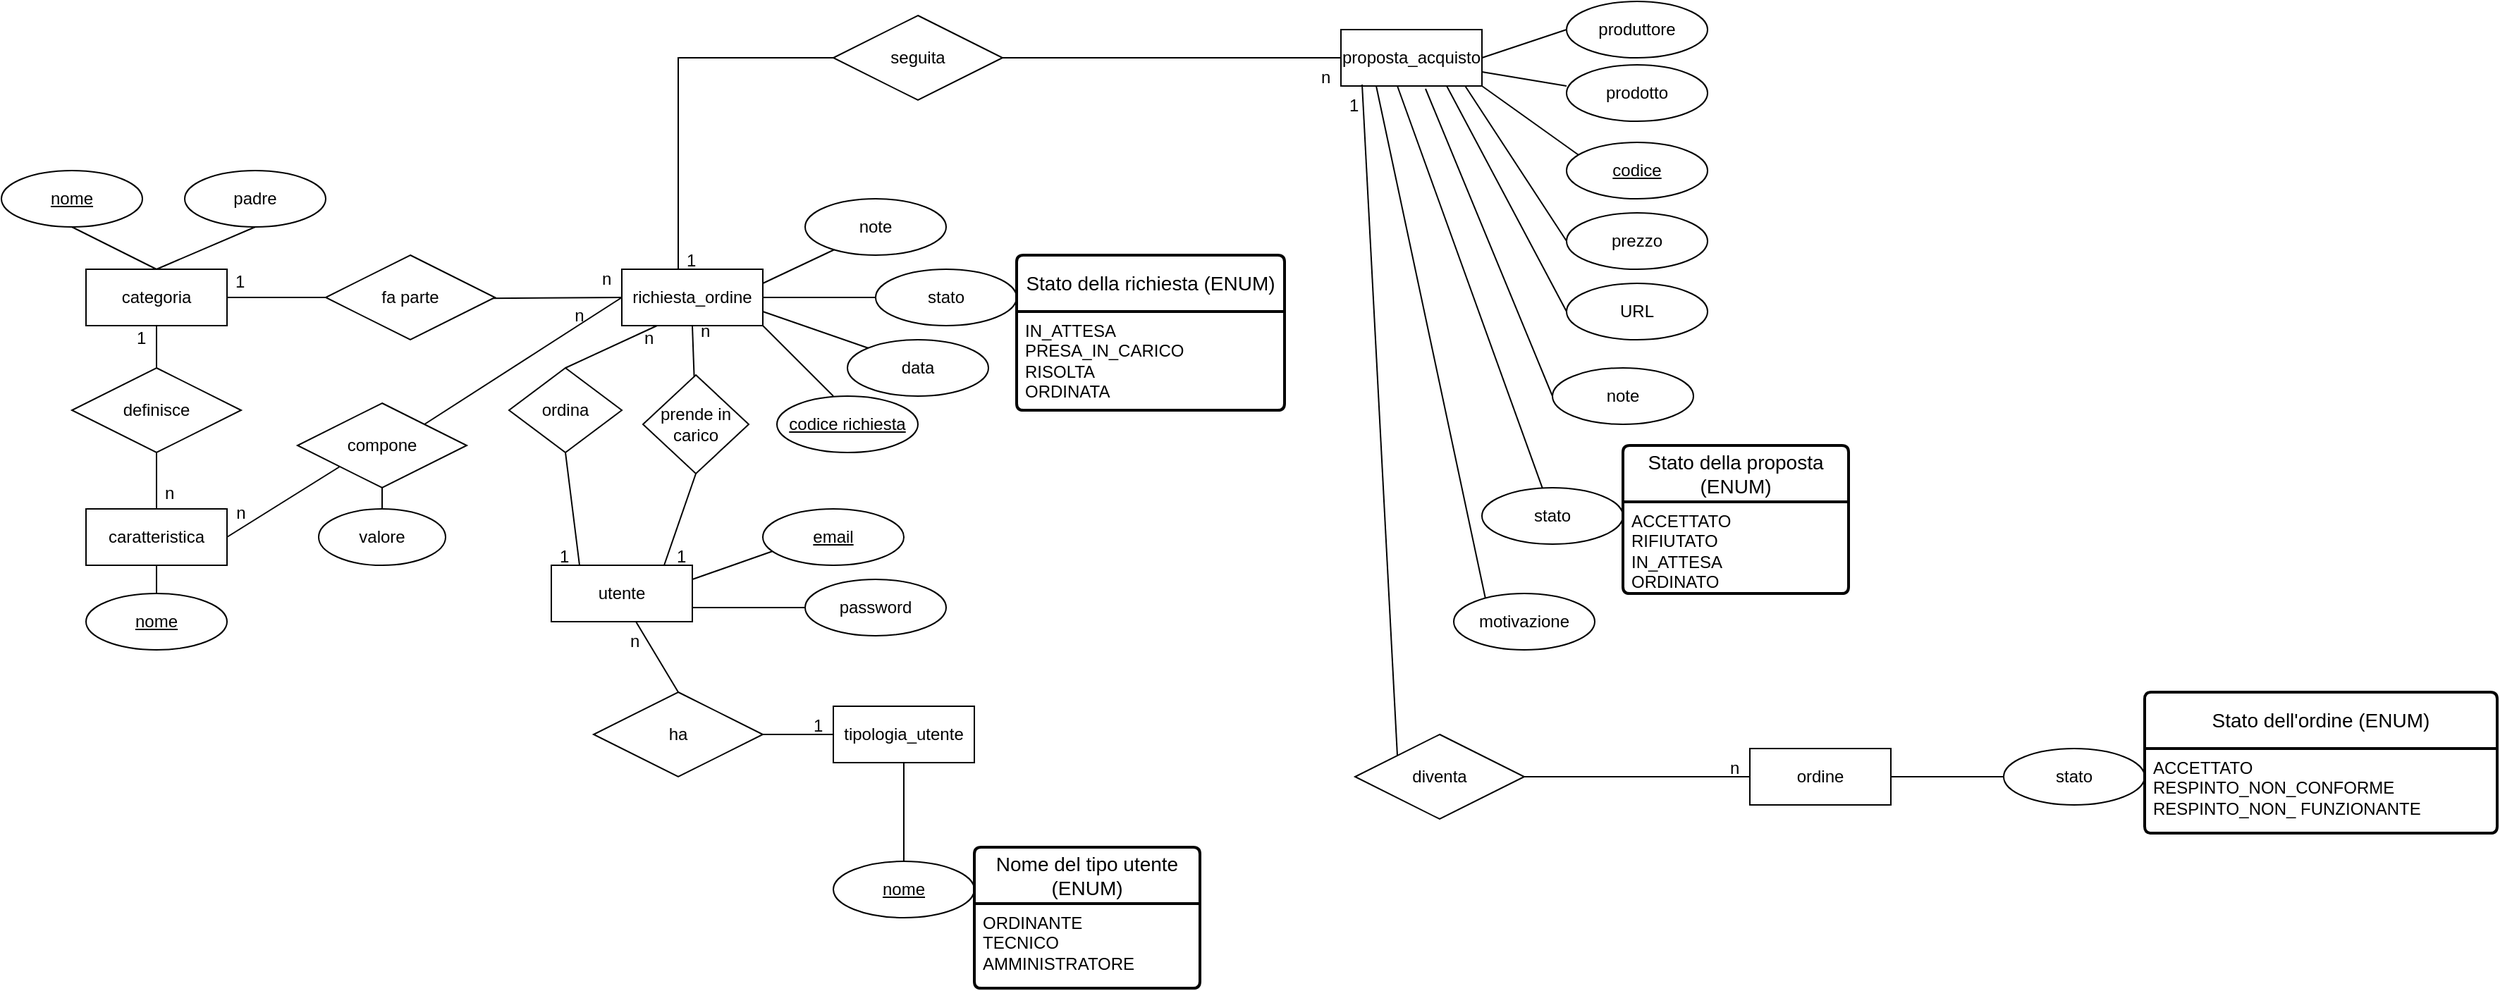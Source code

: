 <mxfile version="24.7.6">
  <diagram name="Page-1" id="NV8bkWCi1r46Ss_pfdNT">
    <mxGraphModel dx="1322" dy="627" grid="1" gridSize="10" guides="1" tooltips="1" connect="1" arrows="1" fold="1" page="1" pageScale="1" pageWidth="850" pageHeight="1100" math="0" shadow="0">
      <root>
        <mxCell id="0" />
        <mxCell id="1" parent="0" />
        <mxCell id="7v5UEaMuyqe8QDUwAqOd-81" value="caratteristica" style="whiteSpace=wrap;html=1;align=center;" parent="1" vertex="1">
          <mxGeometry x="140" y="360" width="100" height="40" as="geometry" />
        </mxCell>
        <mxCell id="7v5UEaMuyqe8QDUwAqOd-82" value="richiesta_ordine" style="whiteSpace=wrap;html=1;align=center;" parent="1" vertex="1">
          <mxGeometry x="520" y="190" width="100" height="40" as="geometry" />
        </mxCell>
        <mxCell id="7v5UEaMuyqe8QDUwAqOd-83" value="compone" style="shape=rhombus;perimeter=rhombusPerimeter;whiteSpace=wrap;html=1;align=center;" parent="1" vertex="1">
          <mxGeometry x="290" y="285" width="120" height="60" as="geometry" />
        </mxCell>
        <mxCell id="7v5UEaMuyqe8QDUwAqOd-84" value="" style="endArrow=none;html=1;rounded=0;entryX=0.5;entryY=1;entryDx=0;entryDy=0;exitX=0.5;exitY=0;exitDx=0;exitDy=0;" parent="1" source="7v5UEaMuyqe8QDUwAqOd-85" target="7v5UEaMuyqe8QDUwAqOd-83" edge="1">
          <mxGeometry width="50" height="50" relative="1" as="geometry">
            <mxPoint x="350" y="340" as="sourcePoint" />
            <mxPoint x="330" y="310" as="targetPoint" />
          </mxGeometry>
        </mxCell>
        <mxCell id="7v5UEaMuyqe8QDUwAqOd-85" value="valore" style="ellipse;whiteSpace=wrap;html=1;" parent="1" vertex="1">
          <mxGeometry x="305" y="360" width="90" height="40" as="geometry" />
        </mxCell>
        <mxCell id="7v5UEaMuyqe8QDUwAqOd-86" value="" style="endArrow=none;html=1;rounded=0;exitX=0.5;exitY=0;exitDx=0;exitDy=0;entryX=0.5;entryY=1;entryDx=0;entryDy=0;" parent="1" source="7v5UEaMuyqe8QDUwAqOd-81" target="7v5UEaMuyqe8QDUwAqOd-92" edge="1">
          <mxGeometry width="50" height="50" relative="1" as="geometry">
            <mxPoint x="290" y="200" as="sourcePoint" />
            <mxPoint x="340" y="150" as="targetPoint" />
          </mxGeometry>
        </mxCell>
        <mxCell id="7v5UEaMuyqe8QDUwAqOd-87" value="" style="endArrow=none;html=1;rounded=0;entryX=0;entryY=0.5;entryDx=0;entryDy=0;exitX=0.967;exitY=0.51;exitDx=0;exitDy=0;exitPerimeter=0;" parent="1" source="LzhHTXdj2_SCo1Qwo-w6-12" target="7v5UEaMuyqe8QDUwAqOd-82" edge="1">
          <mxGeometry width="50" height="50" relative="1" as="geometry">
            <mxPoint x="460" y="190" as="sourcePoint" />
            <mxPoint x="500" y="160" as="targetPoint" />
          </mxGeometry>
        </mxCell>
        <mxCell id="7v5UEaMuyqe8QDUwAqOd-89" value="categoria" style="rounded=0;whiteSpace=wrap;html=1;" parent="1" vertex="1">
          <mxGeometry x="140" y="190" width="100" height="40" as="geometry" />
        </mxCell>
        <mxCell id="7v5UEaMuyqe8QDUwAqOd-92" value="definisce" style="shape=rhombus;perimeter=rhombusPerimeter;whiteSpace=wrap;html=1;align=center;" parent="1" vertex="1">
          <mxGeometry x="130" y="260" width="120" height="60" as="geometry" />
        </mxCell>
        <mxCell id="7v5UEaMuyqe8QDUwAqOd-99" value="n" style="text;strokeColor=none;fillColor=none;spacingLeft=4;spacingRight=4;overflow=hidden;rotatable=0;points=[[0,0.5],[1,0.5]];portConstraint=eastwest;fontSize=12;whiteSpace=wrap;html=1;" parent="1" vertex="1">
          <mxGeometry x="190" y="335" width="30" height="25" as="geometry" />
        </mxCell>
        <mxCell id="7v5UEaMuyqe8QDUwAqOd-101" value="n" style="text;strokeColor=none;fillColor=none;spacingLeft=4;spacingRight=4;overflow=hidden;rotatable=0;points=[[0,0.5],[1,0.5]];portConstraint=eastwest;fontSize=12;whiteSpace=wrap;html=1;" parent="1" vertex="1">
          <mxGeometry x="500" y="182.5" width="40" height="30" as="geometry" />
        </mxCell>
        <mxCell id="7v5UEaMuyqe8QDUwAqOd-102" value="" style="endArrow=none;html=1;rounded=0;exitX=1;exitY=0.25;exitDx=0;exitDy=0;entryX=0.23;entryY=0.875;entryDx=0;entryDy=0;entryPerimeter=0;" parent="1" source="7v5UEaMuyqe8QDUwAqOd-82" target="7v5UEaMuyqe8QDUwAqOd-106" edge="1">
          <mxGeometry width="50" height="50" relative="1" as="geometry">
            <mxPoint x="620" y="210" as="sourcePoint" />
            <mxPoint x="670" y="180" as="targetPoint" />
          </mxGeometry>
        </mxCell>
        <mxCell id="7v5UEaMuyqe8QDUwAqOd-103" value="" style="endArrow=none;html=1;rounded=0;exitX=1;exitY=0.5;exitDx=0;exitDy=0;" parent="1" source="7v5UEaMuyqe8QDUwAqOd-82" target="7v5UEaMuyqe8QDUwAqOd-107" edge="1">
          <mxGeometry width="50" height="50" relative="1" as="geometry">
            <mxPoint x="660" y="250" as="sourcePoint" />
            <mxPoint x="670" y="210" as="targetPoint" />
          </mxGeometry>
        </mxCell>
        <mxCell id="7v5UEaMuyqe8QDUwAqOd-104" value="" style="endArrow=none;html=1;rounded=0;exitX=1;exitY=0.75;exitDx=0;exitDy=0;entryX=0;entryY=0;entryDx=0;entryDy=0;" parent="1" source="7v5UEaMuyqe8QDUwAqOd-82" target="7v5UEaMuyqe8QDUwAqOd-108" edge="1">
          <mxGeometry width="50" height="50" relative="1" as="geometry">
            <mxPoint x="640" y="300" as="sourcePoint" />
            <mxPoint x="670" y="240" as="targetPoint" />
          </mxGeometry>
        </mxCell>
        <mxCell id="7v5UEaMuyqe8QDUwAqOd-105" value="" style="endArrow=none;html=1;rounded=0;entryX=1;entryY=1;entryDx=0;entryDy=0;" parent="1" target="7v5UEaMuyqe8QDUwAqOd-82" edge="1">
          <mxGeometry width="50" height="50" relative="1" as="geometry">
            <mxPoint x="670" y="280" as="sourcePoint" />
            <mxPoint x="660" y="240" as="targetPoint" />
          </mxGeometry>
        </mxCell>
        <mxCell id="7v5UEaMuyqe8QDUwAqOd-106" value="note" style="ellipse;whiteSpace=wrap;html=1;align=center;" parent="1" vertex="1">
          <mxGeometry x="650" y="140" width="100" height="40" as="geometry" />
        </mxCell>
        <mxCell id="7v5UEaMuyqe8QDUwAqOd-107" value="stato" style="ellipse;whiteSpace=wrap;html=1;align=center;" parent="1" vertex="1">
          <mxGeometry x="700" y="190" width="100" height="40" as="geometry" />
        </mxCell>
        <mxCell id="7v5UEaMuyqe8QDUwAqOd-108" value="data" style="ellipse;whiteSpace=wrap;html=1;align=center;" parent="1" vertex="1">
          <mxGeometry x="680" y="240" width="100" height="40" as="geometry" />
        </mxCell>
        <mxCell id="7v5UEaMuyqe8QDUwAqOd-109" value="&lt;u&gt;codice richiesta&lt;/u&gt;" style="ellipse;whiteSpace=wrap;html=1;align=center;" parent="1" vertex="1">
          <mxGeometry x="630" y="280" width="100" height="40" as="geometry" />
        </mxCell>
        <mxCell id="7v5UEaMuyqe8QDUwAqOd-112" value="" style="endArrow=none;html=1;rounded=0;entryX=0.25;entryY=1;entryDx=0;entryDy=0;exitX=0.5;exitY=0;exitDx=0;exitDy=0;" parent="1" source="7v5UEaMuyqe8QDUwAqOd-113" target="7v5UEaMuyqe8QDUwAqOd-82" edge="1">
          <mxGeometry width="50" height="50" relative="1" as="geometry">
            <mxPoint x="520" y="270" as="sourcePoint" />
            <mxPoint x="550" y="280" as="targetPoint" />
          </mxGeometry>
        </mxCell>
        <mxCell id="7v5UEaMuyqe8QDUwAqOd-113" value="ordina" style="rhombus;whiteSpace=wrap;html=1;" parent="1" vertex="1">
          <mxGeometry x="440" y="260" width="80" height="60" as="geometry" />
        </mxCell>
        <mxCell id="7v5UEaMuyqe8QDUwAqOd-114" value="prende in carico" style="rhombus;whiteSpace=wrap;html=1;" parent="1" vertex="1">
          <mxGeometry x="535" y="265" width="75" height="70" as="geometry" />
        </mxCell>
        <mxCell id="7v5UEaMuyqe8QDUwAqOd-115" value="" style="endArrow=none;html=1;rounded=0;entryX=0.5;entryY=1;entryDx=0;entryDy=0;" parent="1" source="7v5UEaMuyqe8QDUwAqOd-114" target="7v5UEaMuyqe8QDUwAqOd-82" edge="1">
          <mxGeometry width="50" height="50" relative="1" as="geometry">
            <mxPoint x="520" y="400" as="sourcePoint" />
            <mxPoint x="570" y="350" as="targetPoint" />
          </mxGeometry>
        </mxCell>
        <mxCell id="7v5UEaMuyqe8QDUwAqOd-116" value="" style="endArrow=none;html=1;rounded=0;exitX=0.5;exitY=1;exitDx=0;exitDy=0;" parent="1" source="7v5UEaMuyqe8QDUwAqOd-113" edge="1">
          <mxGeometry width="50" height="50" relative="1" as="geometry">
            <mxPoint x="450" y="400" as="sourcePoint" />
            <mxPoint x="490" y="400" as="targetPoint" />
          </mxGeometry>
        </mxCell>
        <mxCell id="7v5UEaMuyqe8QDUwAqOd-117" value="" style="endArrow=none;html=1;rounded=0;entryX=0.5;entryY=1;entryDx=0;entryDy=0;" parent="1" target="7v5UEaMuyqe8QDUwAqOd-114" edge="1">
          <mxGeometry width="50" height="50" relative="1" as="geometry">
            <mxPoint x="550" y="400" as="sourcePoint" />
            <mxPoint x="590" y="350" as="targetPoint" />
          </mxGeometry>
        </mxCell>
        <mxCell id="7v5UEaMuyqe8QDUwAqOd-118" value="utente" style="whiteSpace=wrap;html=1;align=center;" parent="1" vertex="1">
          <mxGeometry x="470" y="400" width="100" height="40" as="geometry" />
        </mxCell>
        <mxCell id="7v5UEaMuyqe8QDUwAqOd-119" value="" style="endArrow=none;html=1;rounded=0;exitX=0.438;exitY=1;exitDx=0;exitDy=0;entryX=0.07;entryY=0.75;entryDx=0;entryDy=0;entryPerimeter=0;exitPerimeter=0;" parent="1" source="7v5UEaMuyqe8QDUwAqOd-125" target="7v5UEaMuyqe8QDUwAqOd-126" edge="1">
          <mxGeometry relative="1" as="geometry">
            <mxPoint x="570" y="410" as="sourcePoint" />
            <mxPoint x="630" y="410" as="targetPoint" />
          </mxGeometry>
        </mxCell>
        <mxCell id="7v5UEaMuyqe8QDUwAqOd-121" value="1" style="text;strokeColor=none;fillColor=none;spacingLeft=4;spacingRight=4;overflow=hidden;rotatable=0;points=[[0,0.5],[1,0.5]];portConstraint=eastwest;fontSize=12;whiteSpace=wrap;html=1;" parent="1" vertex="1">
          <mxGeometry x="470" y="380" width="40" height="30" as="geometry" />
        </mxCell>
        <mxCell id="7v5UEaMuyqe8QDUwAqOd-123" value="n" style="text;strokeColor=none;fillColor=none;spacingLeft=4;spacingRight=4;overflow=hidden;rotatable=0;points=[[0,0.5],[1,0.5]];portConstraint=eastwest;fontSize=12;whiteSpace=wrap;html=1;" parent="1" vertex="1">
          <mxGeometry x="530" y="225" width="40" height="30" as="geometry" />
        </mxCell>
        <mxCell id="7v5UEaMuyqe8QDUwAqOd-124" value="n" style="text;strokeColor=none;fillColor=none;spacingLeft=4;spacingRight=4;overflow=hidden;rotatable=0;points=[[0,0.5],[1,0.5]];portConstraint=eastwest;fontSize=12;whiteSpace=wrap;html=1;" parent="1" vertex="1">
          <mxGeometry x="570" y="220" width="40" height="30" as="geometry" />
        </mxCell>
        <mxCell id="7v5UEaMuyqe8QDUwAqOd-125" value="1" style="text;strokeColor=none;fillColor=none;spacingLeft=4;spacingRight=4;overflow=hidden;rotatable=0;points=[[0,0.5],[1,0.5]];portConstraint=eastwest;fontSize=12;whiteSpace=wrap;html=1;" parent="1" vertex="1">
          <mxGeometry x="552.5" y="380" width="40" height="30" as="geometry" />
        </mxCell>
        <mxCell id="7v5UEaMuyqe8QDUwAqOd-126" value="&lt;u&gt;email&lt;/u&gt;" style="ellipse;whiteSpace=wrap;html=1;align=center;" parent="1" vertex="1">
          <mxGeometry x="620" y="360" width="100" height="40" as="geometry" />
        </mxCell>
        <mxCell id="7v5UEaMuyqe8QDUwAqOd-127" value="" style="endArrow=none;html=1;rounded=0;exitX=1;exitY=0.75;exitDx=0;exitDy=0;" parent="1" source="7v5UEaMuyqe8QDUwAqOd-118" edge="1">
          <mxGeometry relative="1" as="geometry">
            <mxPoint x="610" y="470" as="sourcePoint" />
            <mxPoint x="650" y="430" as="targetPoint" />
          </mxGeometry>
        </mxCell>
        <mxCell id="7v5UEaMuyqe8QDUwAqOd-128" value="password" style="ellipse;whiteSpace=wrap;html=1;align=center;" parent="1" vertex="1">
          <mxGeometry x="650" y="410" width="100" height="40" as="geometry" />
        </mxCell>
        <mxCell id="7v5UEaMuyqe8QDUwAqOd-129" value="" style="endArrow=none;html=1;rounded=0;" parent="1" edge="1">
          <mxGeometry relative="1" as="geometry">
            <mxPoint x="530" y="440" as="sourcePoint" />
            <mxPoint x="560" y="490" as="targetPoint" />
          </mxGeometry>
        </mxCell>
        <mxCell id="7v5UEaMuyqe8QDUwAqOd-130" value="tipologia_utente" style="whiteSpace=wrap;html=1;align=center;" parent="1" vertex="1">
          <mxGeometry x="670" y="500" width="100" height="40" as="geometry" />
        </mxCell>
        <mxCell id="7v5UEaMuyqe8QDUwAqOd-131" value="n" style="text;strokeColor=none;fillColor=none;spacingLeft=4;spacingRight=4;overflow=hidden;rotatable=0;points=[[0,0.5],[1,0.5]];portConstraint=eastwest;fontSize=12;whiteSpace=wrap;html=1;" parent="1" vertex="1">
          <mxGeometry x="520" y="440" width="40" height="30" as="geometry" />
        </mxCell>
        <mxCell id="7v5UEaMuyqe8QDUwAqOd-132" value="1" style="text;strokeColor=none;fillColor=none;spacingLeft=4;spacingRight=4;overflow=hidden;rotatable=0;points=[[0,0.5],[1,0.5]];portConstraint=eastwest;fontSize=12;whiteSpace=wrap;html=1;" parent="1" vertex="1">
          <mxGeometry x="650" y="500" width="40" height="30" as="geometry" />
        </mxCell>
        <mxCell id="7v5UEaMuyqe8QDUwAqOd-133" value="" style="endArrow=none;html=1;rounded=0;exitX=0.5;exitY=1;exitDx=0;exitDy=0;" parent="1" source="7v5UEaMuyqe8QDUwAqOd-130" edge="1">
          <mxGeometry relative="1" as="geometry">
            <mxPoint x="750" y="509.5" as="sourcePoint" />
            <mxPoint x="720" y="630" as="targetPoint" />
          </mxGeometry>
        </mxCell>
        <mxCell id="7v5UEaMuyqe8QDUwAqOd-134" value="&lt;u&gt;nome&lt;/u&gt;" style="ellipse;whiteSpace=wrap;html=1;align=center;" parent="1" vertex="1">
          <mxGeometry x="670" y="610" width="100" height="40" as="geometry" />
        </mxCell>
        <mxCell id="7v5UEaMuyqe8QDUwAqOd-136" value="&lt;u&gt;nome&lt;/u&gt;" style="ellipse;whiteSpace=wrap;html=1;align=center;" parent="1" vertex="1">
          <mxGeometry x="80" y="120" width="100" height="40" as="geometry" />
        </mxCell>
        <mxCell id="7v5UEaMuyqe8QDUwAqOd-138" value="padre" style="ellipse;whiteSpace=wrap;html=1;align=center;" parent="1" vertex="1">
          <mxGeometry x="210" y="120" width="100" height="40" as="geometry" />
        </mxCell>
        <mxCell id="7v5UEaMuyqe8QDUwAqOd-140" value="&lt;u&gt;nome&lt;/u&gt;" style="ellipse;whiteSpace=wrap;html=1;align=center;" parent="1" vertex="1">
          <mxGeometry x="140" y="420" width="100" height="40" as="geometry" />
        </mxCell>
        <mxCell id="7v5UEaMuyqe8QDUwAqOd-141" value="" style="endArrow=none;html=1;rounded=0;" parent="1" edge="1">
          <mxGeometry relative="1" as="geometry">
            <mxPoint x="560" y="190" as="sourcePoint" />
            <mxPoint x="670" y="40" as="targetPoint" />
            <Array as="points">
              <mxPoint x="560" y="40" />
            </Array>
          </mxGeometry>
        </mxCell>
        <mxCell id="7v5UEaMuyqe8QDUwAqOd-142" value="seguita" style="shape=rhombus;perimeter=rhombusPerimeter;whiteSpace=wrap;html=1;align=center;" parent="1" vertex="1">
          <mxGeometry x="670" y="10" width="120" height="60" as="geometry" />
        </mxCell>
        <mxCell id="7v5UEaMuyqe8QDUwAqOd-144" value="proposta_acquisto" style="whiteSpace=wrap;html=1;align=center;" parent="1" vertex="1">
          <mxGeometry x="1030" y="20" width="100" height="40" as="geometry" />
        </mxCell>
        <mxCell id="7v5UEaMuyqe8QDUwAqOd-145" value="1" style="text;strokeColor=none;fillColor=none;spacingLeft=4;spacingRight=4;overflow=hidden;rotatable=0;points=[[0,0.5],[1,0.5]];portConstraint=eastwest;fontSize=12;whiteSpace=wrap;html=1;" parent="1" vertex="1">
          <mxGeometry x="560" y="170" width="40" height="30" as="geometry" />
        </mxCell>
        <mxCell id="7v5UEaMuyqe8QDUwAqOd-146" value="n" style="text;strokeColor=none;fillColor=none;spacingLeft=4;spacingRight=4;overflow=hidden;rotatable=0;points=[[0,0.5],[1,0.5]];portConstraint=eastwest;fontSize=12;whiteSpace=wrap;html=1;" parent="1" vertex="1">
          <mxGeometry x="1010" y="40" width="20" height="20" as="geometry" />
        </mxCell>
        <mxCell id="7v5UEaMuyqe8QDUwAqOd-147" value="ha" style="shape=rhombus;perimeter=rhombusPerimeter;whiteSpace=wrap;html=1;align=center;" parent="1" vertex="1">
          <mxGeometry x="500" y="490" width="120" height="60" as="geometry" />
        </mxCell>
        <mxCell id="7v5UEaMuyqe8QDUwAqOd-148" value="" style="endArrow=none;html=1;rounded=0;entryX=0;entryY=0.5;entryDx=0;entryDy=0;" parent="1" target="7v5UEaMuyqe8QDUwAqOd-130" edge="1">
          <mxGeometry relative="1" as="geometry">
            <mxPoint x="620" y="520" as="sourcePoint" />
            <mxPoint x="780" y="520" as="targetPoint" />
          </mxGeometry>
        </mxCell>
        <mxCell id="7v5UEaMuyqe8QDUwAqOd-150" value="" style="endArrow=none;html=1;rounded=0;exitX=1;exitY=0.5;exitDx=0;exitDy=0;" parent="1" source="7v5UEaMuyqe8QDUwAqOd-144" edge="1">
          <mxGeometry relative="1" as="geometry">
            <mxPoint x="1130" y="30" as="sourcePoint" />
            <mxPoint x="1190" y="20" as="targetPoint" />
          </mxGeometry>
        </mxCell>
        <mxCell id="7v5UEaMuyqe8QDUwAqOd-151" value="produttore" style="ellipse;whiteSpace=wrap;html=1;align=center;" parent="1" vertex="1">
          <mxGeometry x="1190" width="100" height="40" as="geometry" />
        </mxCell>
        <mxCell id="7v5UEaMuyqe8QDUwAqOd-152" value="" style="endArrow=none;html=1;rounded=0;exitX=1;exitY=0.75;exitDx=0;exitDy=0;" parent="1" source="7v5UEaMuyqe8QDUwAqOd-144" edge="1">
          <mxGeometry relative="1" as="geometry">
            <mxPoint x="1090" y="70" as="sourcePoint" />
            <mxPoint x="1190" y="60" as="targetPoint" />
          </mxGeometry>
        </mxCell>
        <mxCell id="7v5UEaMuyqe8QDUwAqOd-153" value="prodotto" style="ellipse;whiteSpace=wrap;html=1;align=center;" parent="1" vertex="1">
          <mxGeometry x="1190" y="45" width="100" height="40" as="geometry" />
        </mxCell>
        <mxCell id="7v5UEaMuyqe8QDUwAqOd-154" value="" style="endArrow=none;html=1;rounded=0;exitX=1;exitY=1;exitDx=0;exitDy=0;" parent="1" source="7v5UEaMuyqe8QDUwAqOd-144" edge="1">
          <mxGeometry relative="1" as="geometry">
            <mxPoint x="1150" y="100" as="sourcePoint" />
            <mxPoint x="1200" y="110" as="targetPoint" />
          </mxGeometry>
        </mxCell>
        <mxCell id="7v5UEaMuyqe8QDUwAqOd-155" value="&lt;u&gt;codice&lt;/u&gt;" style="ellipse;whiteSpace=wrap;html=1;align=center;" parent="1" vertex="1">
          <mxGeometry x="1190" y="100" width="100" height="40" as="geometry" />
        </mxCell>
        <mxCell id="7v5UEaMuyqe8QDUwAqOd-157" value="" style="endArrow=none;html=1;rounded=0;exitX=0.75;exitY=1;exitDx=0;exitDy=0;entryX=0;entryY=0.5;entryDx=0;entryDy=0;" parent="1" source="7v5UEaMuyqe8QDUwAqOd-144" target="7v5UEaMuyqe8QDUwAqOd-158" edge="1">
          <mxGeometry relative="1" as="geometry">
            <mxPoint x="1030" y="210" as="sourcePoint" />
            <mxPoint x="1160" y="150" as="targetPoint" />
          </mxGeometry>
        </mxCell>
        <mxCell id="7v5UEaMuyqe8QDUwAqOd-158" value="URL" style="ellipse;whiteSpace=wrap;html=1;align=center;" parent="1" vertex="1">
          <mxGeometry x="1190" y="200" width="100" height="40" as="geometry" />
        </mxCell>
        <mxCell id="7v5UEaMuyqe8QDUwAqOd-160" value="" style="endArrow=none;html=1;rounded=0;exitX=0.6;exitY=1.05;exitDx=0;exitDy=0;entryX=0;entryY=0.5;entryDx=0;entryDy=0;exitPerimeter=0;" parent="1" source="7v5UEaMuyqe8QDUwAqOd-144" target="7v5UEaMuyqe8QDUwAqOd-161" edge="1">
          <mxGeometry relative="1" as="geometry">
            <mxPoint x="1070" y="70" as="sourcePoint" />
            <mxPoint x="1140" y="200" as="targetPoint" />
          </mxGeometry>
        </mxCell>
        <mxCell id="7v5UEaMuyqe8QDUwAqOd-161" value="note" style="ellipse;whiteSpace=wrap;html=1;align=center;" parent="1" vertex="1">
          <mxGeometry x="1180" y="260" width="100" height="40" as="geometry" />
        </mxCell>
        <mxCell id="7v5UEaMuyqe8QDUwAqOd-162" value="" style="endArrow=none;html=1;rounded=0;" parent="1" target="7v5UEaMuyqe8QDUwAqOd-163" edge="1">
          <mxGeometry relative="1" as="geometry">
            <mxPoint x="1070" y="60" as="sourcePoint" />
            <mxPoint x="1160" y="260" as="targetPoint" />
          </mxGeometry>
        </mxCell>
        <mxCell id="7v5UEaMuyqe8QDUwAqOd-163" value="stato" style="ellipse;whiteSpace=wrap;html=1;align=center;" parent="1" vertex="1">
          <mxGeometry x="1130" y="345" width="100" height="40" as="geometry" />
        </mxCell>
        <mxCell id="7v5UEaMuyqe8QDUwAqOd-164" value="Stato della proposta (ENUM)" style="swimlane;childLayout=stackLayout;horizontal=1;startSize=40;horizontalStack=0;rounded=1;fontSize=14;fontStyle=0;strokeWidth=2;resizeParent=0;resizeLast=1;shadow=0;dashed=0;align=center;arcSize=4;whiteSpace=wrap;html=1;" parent="1" vertex="1">
          <mxGeometry x="1230" y="315" width="160" height="105" as="geometry" />
        </mxCell>
        <mxCell id="7v5UEaMuyqe8QDUwAqOd-165" value="ACCETTATO&lt;div&gt;RIFIUTATO&lt;/div&gt;&lt;div&gt;IN_ATTESA&lt;/div&gt;&lt;div&gt;ORDINATO&lt;/div&gt;" style="align=left;strokeColor=none;fillColor=none;spacingLeft=4;fontSize=12;verticalAlign=top;resizable=0;rotatable=0;part=1;html=1;" parent="7v5UEaMuyqe8QDUwAqOd-164" vertex="1">
          <mxGeometry y="40" width="160" height="65" as="geometry" />
        </mxCell>
        <mxCell id="7v5UEaMuyqe8QDUwAqOd-166" value="" style="endArrow=none;html=1;rounded=0;exitX=0.25;exitY=1;exitDx=0;exitDy=0;entryX=0.23;entryY=0.15;entryDx=0;entryDy=0;entryPerimeter=0;" parent="1" source="7v5UEaMuyqe8QDUwAqOd-144" target="7v5UEaMuyqe8QDUwAqOd-167" edge="1">
          <mxGeometry relative="1" as="geometry">
            <mxPoint x="990" y="380" as="sourcePoint" />
            <mxPoint x="1150" y="380" as="targetPoint" />
          </mxGeometry>
        </mxCell>
        <mxCell id="7v5UEaMuyqe8QDUwAqOd-167" value="motivazione" style="ellipse;whiteSpace=wrap;html=1;align=center;" parent="1" vertex="1">
          <mxGeometry x="1110" y="420" width="100" height="40" as="geometry" />
        </mxCell>
        <mxCell id="7v5UEaMuyqe8QDUwAqOd-170" value="" style="endArrow=none;html=1;rounded=0;exitX=0.15;exitY=0.975;exitDx=0;exitDy=0;exitPerimeter=0;entryX=0;entryY=0;entryDx=0;entryDy=0;" parent="1" source="7v5UEaMuyqe8QDUwAqOd-144" target="7v5UEaMuyqe8QDUwAqOd-171" edge="1">
          <mxGeometry relative="1" as="geometry">
            <mxPoint x="950" y="340" as="sourcePoint" />
            <mxPoint x="1100" y="470" as="targetPoint" />
          </mxGeometry>
        </mxCell>
        <mxCell id="7v5UEaMuyqe8QDUwAqOd-171" value="diventa" style="shape=rhombus;perimeter=rhombusPerimeter;whiteSpace=wrap;html=1;align=center;" parent="1" vertex="1">
          <mxGeometry x="1040" y="520" width="120" height="60" as="geometry" />
        </mxCell>
        <mxCell id="7v5UEaMuyqe8QDUwAqOd-172" value="1" style="text;strokeColor=none;fillColor=none;spacingLeft=4;spacingRight=4;overflow=hidden;rotatable=0;points=[[0,0.5],[1,0.5]];portConstraint=eastwest;fontSize=12;whiteSpace=wrap;html=1;" parent="1" vertex="1">
          <mxGeometry x="1030" y="60" width="40" height="30" as="geometry" />
        </mxCell>
        <mxCell id="7v5UEaMuyqe8QDUwAqOd-173" value="" style="endArrow=none;html=1;rounded=0;" parent="1" edge="1">
          <mxGeometry relative="1" as="geometry">
            <mxPoint x="1160" y="550" as="sourcePoint" />
            <mxPoint x="1320" y="550" as="targetPoint" />
          </mxGeometry>
        </mxCell>
        <mxCell id="7v5UEaMuyqe8QDUwAqOd-174" value="n" style="text;strokeColor=none;fillColor=none;spacingLeft=4;spacingRight=4;overflow=hidden;rotatable=0;points=[[0,0.5],[1,0.5]];portConstraint=eastwest;fontSize=12;whiteSpace=wrap;html=1;" parent="1" vertex="1">
          <mxGeometry x="1300" y="530" width="40" height="30" as="geometry" />
        </mxCell>
        <mxCell id="7v5UEaMuyqe8QDUwAqOd-175" value="ordine" style="whiteSpace=wrap;html=1;align=center;" parent="1" vertex="1">
          <mxGeometry x="1320" y="530" width="100" height="40" as="geometry" />
        </mxCell>
        <mxCell id="7v5UEaMuyqe8QDUwAqOd-176" value="" style="endArrow=none;html=1;rounded=0;" parent="1" edge="1">
          <mxGeometry relative="1" as="geometry">
            <mxPoint x="1420" y="550" as="sourcePoint" />
            <mxPoint x="1500" y="550" as="targetPoint" />
          </mxGeometry>
        </mxCell>
        <mxCell id="7v5UEaMuyqe8QDUwAqOd-177" value="stato" style="ellipse;whiteSpace=wrap;html=1;align=center;" parent="1" vertex="1">
          <mxGeometry x="1500" y="530" width="100" height="40" as="geometry" />
        </mxCell>
        <mxCell id="7v5UEaMuyqe8QDUwAqOd-178" value="Stato dell&#39;ordine (ENUM)" style="swimlane;childLayout=stackLayout;horizontal=1;startSize=40;horizontalStack=0;rounded=1;fontSize=14;fontStyle=0;strokeWidth=2;resizeParent=0;resizeLast=1;shadow=0;dashed=0;align=center;arcSize=4;whiteSpace=wrap;html=1;" parent="1" vertex="1">
          <mxGeometry x="1600" y="490" width="250" height="100" as="geometry" />
        </mxCell>
        <mxCell id="7v5UEaMuyqe8QDUwAqOd-179" value="ACCETTATO&lt;div&gt;RESPINTO_NON_CONFORME&lt;/div&gt;&lt;div&gt;&lt;span style=&quot;background-color: initial;&quot;&gt;RESPINTO_&lt;/span&gt;NON_ FUNZIONANTE&lt;/div&gt;" style="align=left;strokeColor=none;fillColor=none;spacingLeft=4;fontSize=12;verticalAlign=top;resizable=0;rotatable=0;part=1;html=1;" parent="7v5UEaMuyqe8QDUwAqOd-178" vertex="1">
          <mxGeometry y="40" width="250" height="60" as="geometry" />
        </mxCell>
        <mxCell id="LzhHTXdj2_SCo1Qwo-w6-1" value="Nome del tipo utente (ENUM)" style="swimlane;childLayout=stackLayout;horizontal=1;startSize=40;horizontalStack=0;rounded=1;fontSize=14;fontStyle=0;strokeWidth=2;resizeParent=0;resizeLast=1;shadow=0;dashed=0;align=center;arcSize=4;whiteSpace=wrap;html=1;" parent="1" vertex="1">
          <mxGeometry x="770" y="600" width="160" height="100" as="geometry" />
        </mxCell>
        <mxCell id="LzhHTXdj2_SCo1Qwo-w6-2" value="ORDINANTE&lt;div&gt;TECNICO&lt;/div&gt;&lt;div&gt;AMMINISTRATORE&lt;/div&gt;" style="align=left;strokeColor=none;fillColor=none;spacingLeft=4;fontSize=12;verticalAlign=top;resizable=0;rotatable=0;part=1;html=1;" parent="LzhHTXdj2_SCo1Qwo-w6-1" vertex="1">
          <mxGeometry y="40" width="160" height="60" as="geometry" />
        </mxCell>
        <mxCell id="LzhHTXdj2_SCo1Qwo-w6-3" value="" style="endArrow=none;html=1;rounded=0;exitX=1;exitY=0.5;exitDx=0;exitDy=0;entryX=0;entryY=0.5;entryDx=0;entryDy=0;" parent="1" source="7v5UEaMuyqe8QDUwAqOd-89" target="LzhHTXdj2_SCo1Qwo-w6-12" edge="1">
          <mxGeometry width="50" height="50" relative="1" as="geometry">
            <mxPoint x="240" y="200" as="sourcePoint" />
            <mxPoint x="320" y="220" as="targetPoint" />
          </mxGeometry>
        </mxCell>
        <mxCell id="LzhHTXdj2_SCo1Qwo-w6-4" value="" style="endArrow=none;html=1;rounded=0;entryX=0.5;entryY=1;entryDx=0;entryDy=0;exitX=0.5;exitY=0;exitDx=0;exitDy=0;" parent="1" source="7v5UEaMuyqe8QDUwAqOd-92" target="7v5UEaMuyqe8QDUwAqOd-89" edge="1">
          <mxGeometry width="50" height="50" relative="1" as="geometry">
            <mxPoint x="30" y="320" as="sourcePoint" />
            <mxPoint x="80" y="270" as="targetPoint" />
          </mxGeometry>
        </mxCell>
        <mxCell id="LzhHTXdj2_SCo1Qwo-w6-5" value="" style="endArrow=none;html=1;rounded=0;entryX=0.5;entryY=1;entryDx=0;entryDy=0;exitX=0.5;exitY=0;exitDx=0;exitDy=0;" parent="1" source="7v5UEaMuyqe8QDUwAqOd-89" target="7v5UEaMuyqe8QDUwAqOd-136" edge="1">
          <mxGeometry width="50" height="50" relative="1" as="geometry">
            <mxPoint x="30" y="240" as="sourcePoint" />
            <mxPoint x="80" y="190" as="targetPoint" />
          </mxGeometry>
        </mxCell>
        <mxCell id="LzhHTXdj2_SCo1Qwo-w6-6" value="" style="endArrow=none;html=1;rounded=0;entryX=0.5;entryY=1;entryDx=0;entryDy=0;exitX=0.5;exitY=0;exitDx=0;exitDy=0;" parent="1" source="7v5UEaMuyqe8QDUwAqOd-89" target="7v5UEaMuyqe8QDUwAqOd-138" edge="1">
          <mxGeometry width="50" height="50" relative="1" as="geometry">
            <mxPoint x="130" y="120" as="sourcePoint" />
            <mxPoint x="180" y="70" as="targetPoint" />
          </mxGeometry>
        </mxCell>
        <mxCell id="LzhHTXdj2_SCo1Qwo-w6-7" value="1" style="text;strokeColor=none;fillColor=none;spacingLeft=4;spacingRight=4;overflow=hidden;rotatable=0;points=[[0,0.5],[1,0.5]];portConstraint=eastwest;fontSize=12;whiteSpace=wrap;html=1;" parent="1" vertex="1">
          <mxGeometry x="170" y="225" width="30" height="25" as="geometry" />
        </mxCell>
        <mxCell id="LzhHTXdj2_SCo1Qwo-w6-8" value="" style="endArrow=none;html=1;rounded=0;entryX=0.5;entryY=1;entryDx=0;entryDy=0;exitX=0.5;exitY=0;exitDx=0;exitDy=0;" parent="1" source="7v5UEaMuyqe8QDUwAqOd-140" target="7v5UEaMuyqe8QDUwAqOd-81" edge="1">
          <mxGeometry width="50" height="50" relative="1" as="geometry">
            <mxPoint x="40" y="490" as="sourcePoint" />
            <mxPoint x="90" y="440" as="targetPoint" />
          </mxGeometry>
        </mxCell>
        <mxCell id="LzhHTXdj2_SCo1Qwo-w6-9" value="1" style="text;strokeColor=none;fillColor=none;spacingLeft=4;spacingRight=4;overflow=hidden;rotatable=0;points=[[0,0.5],[1,0.5]];portConstraint=eastwest;fontSize=12;whiteSpace=wrap;html=1;" parent="1" vertex="1">
          <mxGeometry x="240" y="185" width="30" height="25" as="geometry" />
        </mxCell>
        <mxCell id="LzhHTXdj2_SCo1Qwo-w6-10" value="" style="endArrow=none;html=1;rounded=0;entryX=0;entryY=1;entryDx=0;entryDy=0;exitX=1;exitY=0.5;exitDx=0;exitDy=0;" parent="1" source="7v5UEaMuyqe8QDUwAqOd-81" target="7v5UEaMuyqe8QDUwAqOd-83" edge="1">
          <mxGeometry width="50" height="50" relative="1" as="geometry">
            <mxPoint x="320" y="490" as="sourcePoint" />
            <mxPoint x="370" y="440" as="targetPoint" />
          </mxGeometry>
        </mxCell>
        <mxCell id="LzhHTXdj2_SCo1Qwo-w6-11" value="" style="endArrow=none;html=1;rounded=0;entryX=0;entryY=0.5;entryDx=0;entryDy=0;exitX=1;exitY=0;exitDx=0;exitDy=0;" parent="1" source="7v5UEaMuyqe8QDUwAqOd-83" target="7v5UEaMuyqe8QDUwAqOd-82" edge="1">
          <mxGeometry width="50" height="50" relative="1" as="geometry">
            <mxPoint x="340" y="240" as="sourcePoint" />
            <mxPoint x="420" y="230" as="targetPoint" />
          </mxGeometry>
        </mxCell>
        <mxCell id="LzhHTXdj2_SCo1Qwo-w6-12" value="fa parte" style="shape=rhombus;perimeter=rhombusPerimeter;whiteSpace=wrap;html=1;align=center;" parent="1" vertex="1">
          <mxGeometry x="310" y="180" width="120" height="60" as="geometry" />
        </mxCell>
        <mxCell id="LzhHTXdj2_SCo1Qwo-w6-13" value="n" style="text;html=1;align=center;verticalAlign=middle;whiteSpace=wrap;rounded=0;" parent="1" vertex="1">
          <mxGeometry x="240" y="355" width="20" height="15" as="geometry" />
        </mxCell>
        <mxCell id="LzhHTXdj2_SCo1Qwo-w6-14" value="n" style="text;html=1;align=center;verticalAlign=middle;whiteSpace=wrap;rounded=0;" parent="1" vertex="1">
          <mxGeometry x="480" y="215" width="20" height="15" as="geometry" />
        </mxCell>
        <mxCell id="LzhHTXdj2_SCo1Qwo-w6-15" value="Stato della richiesta (ENUM)" style="swimlane;childLayout=stackLayout;horizontal=1;startSize=40;horizontalStack=0;rounded=1;fontSize=14;fontStyle=0;strokeWidth=2;resizeParent=0;resizeLast=1;shadow=0;dashed=0;align=center;arcSize=4;whiteSpace=wrap;html=1;" parent="1" vertex="1">
          <mxGeometry x="800" y="180" width="190" height="110" as="geometry" />
        </mxCell>
        <mxCell id="LzhHTXdj2_SCo1Qwo-w6-16" value="IN_ATTESA&lt;div&gt;PRESA_IN_CARICO&lt;/div&gt;&lt;div&gt;RISOLTA&lt;/div&gt;&lt;div&gt;ORDINATA&lt;/div&gt;" style="align=left;strokeColor=none;fillColor=none;spacingLeft=4;fontSize=12;verticalAlign=top;resizable=0;rotatable=0;part=1;html=1;" parent="LzhHTXdj2_SCo1Qwo-w6-15" vertex="1">
          <mxGeometry y="40" width="190" height="70" as="geometry" />
        </mxCell>
        <mxCell id="LzhHTXdj2_SCo1Qwo-w6-17" value="" style="endArrow=none;html=1;rounded=0;entryX=1;entryY=0.5;entryDx=0;entryDy=0;exitX=0;exitY=0.5;exitDx=0;exitDy=0;" parent="1" source="7v5UEaMuyqe8QDUwAqOd-144" target="7v5UEaMuyqe8QDUwAqOd-142" edge="1">
          <mxGeometry width="50" height="50" relative="1" as="geometry">
            <mxPoint x="1000" y="90" as="sourcePoint" />
            <mxPoint x="880" y="110" as="targetPoint" />
          </mxGeometry>
        </mxCell>
        <mxCell id="LzhHTXdj2_SCo1Qwo-w6-19" value="prezzo" style="ellipse;whiteSpace=wrap;html=1;align=center;" parent="1" vertex="1">
          <mxGeometry x="1190" y="150" width="100" height="40" as="geometry" />
        </mxCell>
        <mxCell id="LzhHTXdj2_SCo1Qwo-w6-20" value="" style="endArrow=none;html=1;rounded=0;entryX=0.88;entryY=0.996;entryDx=0;entryDy=0;entryPerimeter=0;exitX=0;exitY=0.5;exitDx=0;exitDy=0;" parent="1" source="LzhHTXdj2_SCo1Qwo-w6-19" target="7v5UEaMuyqe8QDUwAqOd-144" edge="1">
          <mxGeometry width="50" height="50" relative="1" as="geometry">
            <mxPoint x="1340" y="210" as="sourcePoint" />
            <mxPoint x="1390" y="160" as="targetPoint" />
          </mxGeometry>
        </mxCell>
      </root>
    </mxGraphModel>
  </diagram>
</mxfile>
